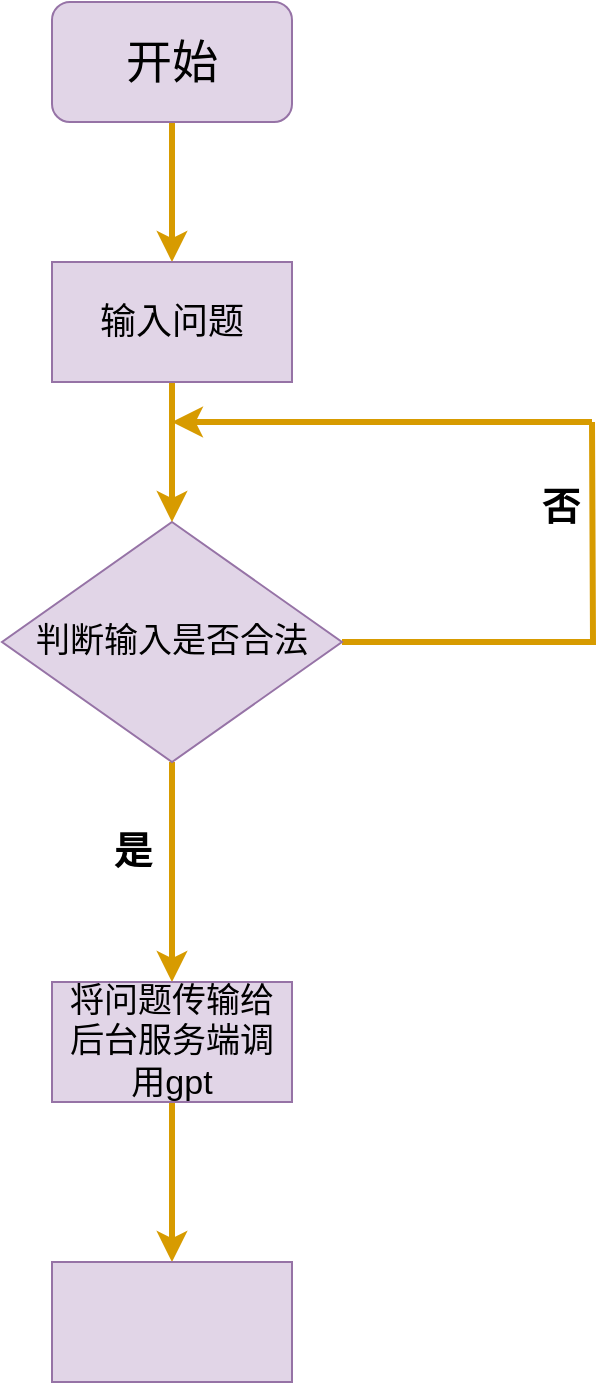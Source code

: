 <mxfile version="21.2.9" type="github">
  <diagram name="第 1 页" id="b-4SablwDGvRXA5_7PpD">
    <mxGraphModel dx="841" dy="748" grid="1" gridSize="10" guides="1" tooltips="1" connect="1" arrows="1" fold="1" page="1" pageScale="1" pageWidth="827" pageHeight="1169" math="0" shadow="0">
      <root>
        <mxCell id="0" />
        <mxCell id="1" parent="0" />
        <mxCell id="gvY5RVnjeA2nC235jRbj-9" value="" style="edgeStyle=none;shape=connector;rounded=0;orthogonalLoop=1;jettySize=auto;html=1;labelBackgroundColor=default;strokeColor=#d79b00;strokeWidth=3;fontFamily=Times New Roman;fontSize=12;fontColor=default;endArrow=classic;fillColor=#ffe6cc;" edge="1" parent="1" source="gvY5RVnjeA2nC235jRbj-1" target="gvY5RVnjeA2nC235jRbj-8">
          <mxGeometry relative="1" as="geometry" />
        </mxCell>
        <mxCell id="gvY5RVnjeA2nC235jRbj-14" style="edgeStyle=orthogonalEdgeStyle;shape=connector;rounded=0;orthogonalLoop=1;jettySize=auto;html=1;exitX=1;exitY=0.5;exitDx=0;exitDy=0;labelBackgroundColor=default;strokeColor=#d79b00;strokeWidth=3;fontFamily=Times New Roman;fontSize=12;fontColor=default;endArrow=none;fillColor=#ffe6cc;endFill=0;" edge="1" parent="1" source="gvY5RVnjeA2nC235jRbj-1">
          <mxGeometry relative="1" as="geometry">
            <mxPoint x="430" y="330" as="targetPoint" />
          </mxGeometry>
        </mxCell>
        <mxCell id="gvY5RVnjeA2nC235jRbj-1" value="判断输入是否合法" style="rhombus;whiteSpace=wrap;html=1;fillColor=#e1d5e7;strokeColor=#9673a6;fontSize=17;" vertex="1" parent="1">
          <mxGeometry x="135" y="380" width="170" height="120" as="geometry" />
        </mxCell>
        <mxCell id="gvY5RVnjeA2nC235jRbj-4" style="rounded=0;orthogonalLoop=1;jettySize=auto;html=1;exitX=0.5;exitY=1;exitDx=0;exitDy=0;entryX=0.5;entryY=0;entryDx=0;entryDy=0;fontFamily=Times New Roman;fontSize=12;fontColor=default;fillColor=#ffe6cc;strokeColor=#d79b00;strokeWidth=3;" edge="1" parent="1" source="gvY5RVnjeA2nC235jRbj-2" target="gvY5RVnjeA2nC235jRbj-3">
          <mxGeometry relative="1" as="geometry" />
        </mxCell>
        <mxCell id="gvY5RVnjeA2nC235jRbj-2" value="开始" style="rounded=1;whiteSpace=wrap;html=1;fillColor=#e1d5e7;strokeColor=#9673a6;fontFamily=Times New Roman;fontSize=23;fontStyle=0" vertex="1" parent="1">
          <mxGeometry x="160" y="120" width="120" height="60" as="geometry" />
        </mxCell>
        <mxCell id="gvY5RVnjeA2nC235jRbj-7" style="edgeStyle=none;shape=connector;rounded=0;orthogonalLoop=1;jettySize=auto;html=1;exitX=0.5;exitY=1;exitDx=0;exitDy=0;entryX=0.5;entryY=0;entryDx=0;entryDy=0;labelBackgroundColor=default;strokeColor=#d79b00;strokeWidth=3;fontFamily=Times New Roman;fontSize=12;fontColor=default;endArrow=classic;fillColor=#ffe6cc;" edge="1" parent="1" source="gvY5RVnjeA2nC235jRbj-3" target="gvY5RVnjeA2nC235jRbj-1">
          <mxGeometry relative="1" as="geometry" />
        </mxCell>
        <mxCell id="gvY5RVnjeA2nC235jRbj-3" value="输入问题" style="rounded=0;whiteSpace=wrap;html=1;strokeColor=#9673a6;fontFamily=Times New Roman;fontSize=18;fontColor=default;fillColor=#e1d5e7;" vertex="1" parent="1">
          <mxGeometry x="160" y="250" width="120" height="60" as="geometry" />
        </mxCell>
        <mxCell id="gvY5RVnjeA2nC235jRbj-12" value="" style="edgeStyle=none;shape=connector;rounded=0;orthogonalLoop=1;jettySize=auto;html=1;labelBackgroundColor=default;strokeColor=#d79b00;strokeWidth=3;fontFamily=Times New Roman;fontSize=12;fontColor=default;endArrow=classic;fillColor=#ffe6cc;" edge="1" parent="1" source="gvY5RVnjeA2nC235jRbj-8" target="gvY5RVnjeA2nC235jRbj-11">
          <mxGeometry relative="1" as="geometry" />
        </mxCell>
        <mxCell id="gvY5RVnjeA2nC235jRbj-8" value="将问题传输给后台服务端调用gpt" style="whiteSpace=wrap;html=1;fontSize=17;fillColor=#e1d5e7;strokeColor=#9673a6;" vertex="1" parent="1">
          <mxGeometry x="160" y="610" width="120" height="60" as="geometry" />
        </mxCell>
        <mxCell id="gvY5RVnjeA2nC235jRbj-10" value="是" style="text;html=1;align=center;verticalAlign=middle;resizable=0;points=[];autosize=1;strokeColor=none;fillColor=none;fontSize=19;fontFamily=Times New Roman;fontColor=default;fontStyle=1" vertex="1" parent="1">
          <mxGeometry x="180" y="525" width="40" height="40" as="geometry" />
        </mxCell>
        <mxCell id="gvY5RVnjeA2nC235jRbj-11" value="" style="whiteSpace=wrap;html=1;fontSize=17;fillColor=#e1d5e7;strokeColor=#9673a6;" vertex="1" parent="1">
          <mxGeometry x="160" y="750" width="120" height="60" as="geometry" />
        </mxCell>
        <mxCell id="gvY5RVnjeA2nC235jRbj-15" value="" style="endArrow=classic;html=1;rounded=0;labelBackgroundColor=default;strokeColor=#d79b00;strokeWidth=3;fontFamily=Times New Roman;fontSize=12;fontColor=default;fillColor=#ffe6cc;shape=connector;" edge="1" parent="1">
          <mxGeometry width="50" height="50" relative="1" as="geometry">
            <mxPoint x="430" y="330" as="sourcePoint" />
            <mxPoint x="220" y="330" as="targetPoint" />
          </mxGeometry>
        </mxCell>
        <mxCell id="gvY5RVnjeA2nC235jRbj-16" value="否" style="text;html=1;align=center;verticalAlign=middle;resizable=0;points=[];autosize=1;strokeColor=none;fillColor=none;fontSize=19;fontFamily=Times New Roman;fontColor=default;strokeWidth=3;fontStyle=1" vertex="1" parent="1">
          <mxGeometry x="394" y="353" width="40" height="40" as="geometry" />
        </mxCell>
      </root>
    </mxGraphModel>
  </diagram>
</mxfile>
